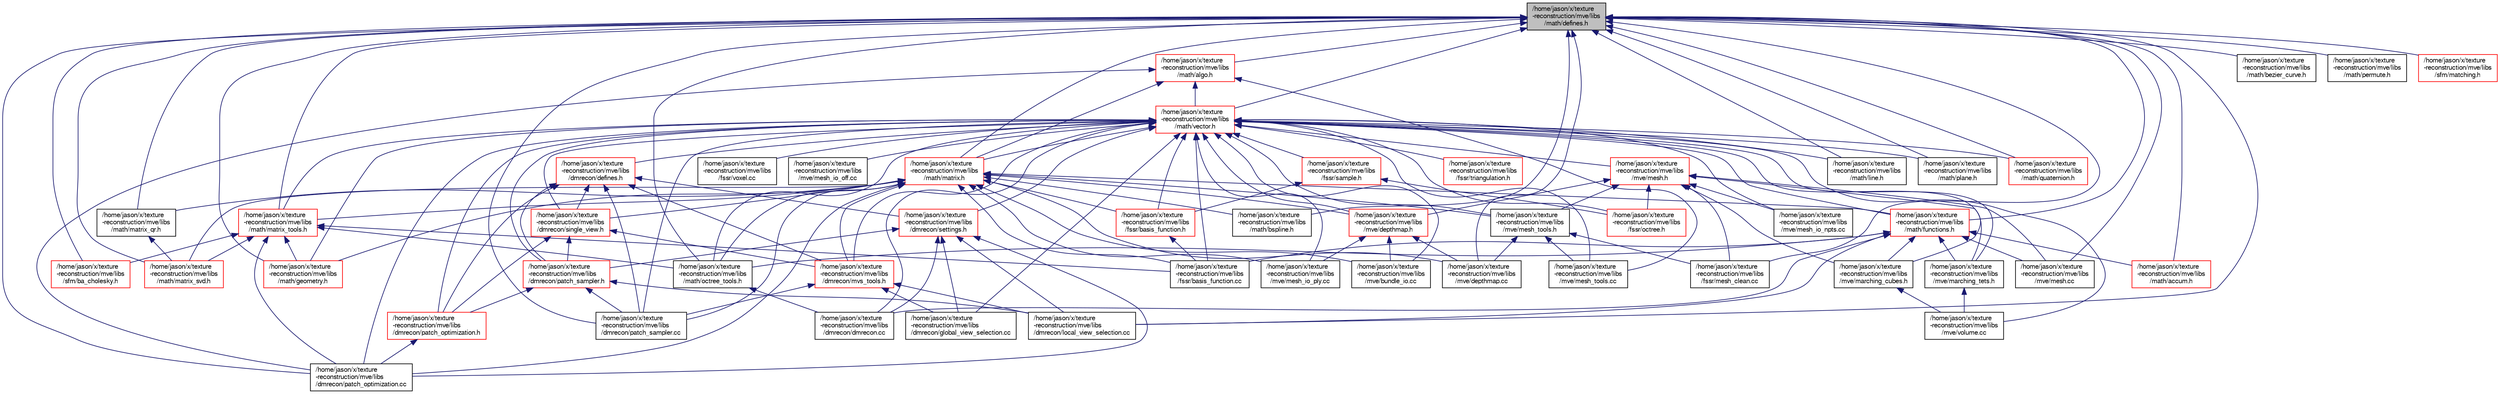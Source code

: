 digraph "/home/jason/x/texture-reconstruction/mve/libs/math/defines.h"
{
  edge [fontname="FreeSans",fontsize="10",labelfontname="FreeSans",labelfontsize="10"];
  node [fontname="FreeSans",fontsize="10",shape=record];
  Node2 [label="/home/jason/x/texture\l-reconstruction/mve/libs\l/math/defines.h",height=0.2,width=0.4,color="black", fillcolor="grey75", style="filled", fontcolor="black"];
  Node2 -> Node3 [dir="back",color="midnightblue",fontsize="10",style="solid",fontname="FreeSans"];
  Node3 [label="/home/jason/x/texture\l-reconstruction/mve/libs\l/math/vector.h",height=0.2,width=0.4,color="red", fillcolor="white", style="filled",URL="$vector_8h.html"];
  Node3 -> Node4 [dir="back",color="midnightblue",fontsize="10",style="solid",fontname="FreeSans"];
  Node4 [label="/home/jason/x/texture\l-reconstruction/mve/libs\l/dmrecon/defines.h",height=0.2,width=0.4,color="red", fillcolor="white", style="filled",URL="$dmrecon_2defines_8h.html"];
  Node4 -> Node5 [dir="back",color="midnightblue",fontsize="10",style="solid",fontname="FreeSans"];
  Node5 [label="/home/jason/x/texture\l-reconstruction/mve/libs\l/dmrecon/settings.h",height=0.2,width=0.4,color="red", fillcolor="white", style="filled",URL="$settings_8h.html"];
  Node5 -> Node6 [dir="back",color="midnightblue",fontsize="10",style="solid",fontname="FreeSans"];
  Node6 [label="/home/jason/x/texture\l-reconstruction/mve/libs\l/dmrecon/dmrecon.cc",height=0.2,width=0.4,color="black", fillcolor="white", style="filled",URL="$dmrecon_8cc.html"];
  Node5 -> Node7 [dir="back",color="midnightblue",fontsize="10",style="solid",fontname="FreeSans"];
  Node7 [label="/home/jason/x/texture\l-reconstruction/mve/libs\l/dmrecon/patch_sampler.h",height=0.2,width=0.4,color="red", fillcolor="white", style="filled",URL="$patch__sampler_8h.html"];
  Node7 -> Node8 [dir="back",color="midnightblue",fontsize="10",style="solid",fontname="FreeSans"];
  Node8 [label="/home/jason/x/texture\l-reconstruction/mve/libs\l/dmrecon/patch_optimization.h",height=0.2,width=0.4,color="red", fillcolor="white", style="filled",URL="$patch__optimization_8h.html"];
  Node8 -> Node10 [dir="back",color="midnightblue",fontsize="10",style="solid",fontname="FreeSans"];
  Node10 [label="/home/jason/x/texture\l-reconstruction/mve/libs\l/dmrecon/patch_optimization.cc",height=0.2,width=0.4,color="black", fillcolor="white", style="filled",URL="$patch__optimization_8cc.html"];
  Node7 -> Node12 [dir="back",color="midnightblue",fontsize="10",style="solid",fontname="FreeSans"];
  Node12 [label="/home/jason/x/texture\l-reconstruction/mve/libs\l/dmrecon/local_view_selection.cc",height=0.2,width=0.4,color="black", fillcolor="white", style="filled",URL="$local__view__selection_8cc.html"];
  Node7 -> Node13 [dir="back",color="midnightblue",fontsize="10",style="solid",fontname="FreeSans"];
  Node13 [label="/home/jason/x/texture\l-reconstruction/mve/libs\l/dmrecon/patch_sampler.cc",height=0.2,width=0.4,color="black", fillcolor="white", style="filled",URL="$patch__sampler_8cc.html"];
  Node5 -> Node16 [dir="back",color="midnightblue",fontsize="10",style="solid",fontname="FreeSans"];
  Node16 [label="/home/jason/x/texture\l-reconstruction/mve/libs\l/dmrecon/global_view_selection.cc",height=0.2,width=0.4,color="black", fillcolor="white", style="filled",URL="$global__view__selection_8cc.html"];
  Node5 -> Node12 [dir="back",color="midnightblue",fontsize="10",style="solid",fontname="FreeSans"];
  Node5 -> Node10 [dir="back",color="midnightblue",fontsize="10",style="solid",fontname="FreeSans"];
  Node4 -> Node8 [dir="back",color="midnightblue",fontsize="10",style="solid",fontname="FreeSans"];
  Node4 -> Node7 [dir="back",color="midnightblue",fontsize="10",style="solid",fontname="FreeSans"];
  Node4 -> Node17 [dir="back",color="midnightblue",fontsize="10",style="solid",fontname="FreeSans"];
  Node17 [label="/home/jason/x/texture\l-reconstruction/mve/libs\l/dmrecon/single_view.h",height=0.2,width=0.4,color="red", fillcolor="white", style="filled",URL="$single__view_8h.html"];
  Node17 -> Node7 [dir="back",color="midnightblue",fontsize="10",style="solid",fontname="FreeSans"];
  Node17 -> Node8 [dir="back",color="midnightblue",fontsize="10",style="solid",fontname="FreeSans"];
  Node17 -> Node18 [dir="back",color="midnightblue",fontsize="10",style="solid",fontname="FreeSans"];
  Node18 [label="/home/jason/x/texture\l-reconstruction/mve/libs\l/dmrecon/mvs_tools.h",height=0.2,width=0.4,color="red", fillcolor="white", style="filled",URL="$mvs__tools_8h.html"];
  Node18 -> Node16 [dir="back",color="midnightblue",fontsize="10",style="solid",fontname="FreeSans"];
  Node18 -> Node12 [dir="back",color="midnightblue",fontsize="10",style="solid",fontname="FreeSans"];
  Node18 -> Node13 [dir="back",color="midnightblue",fontsize="10",style="solid",fontname="FreeSans"];
  Node4 -> Node18 [dir="back",color="midnightblue",fontsize="10",style="solid",fontname="FreeSans"];
  Node4 -> Node13 [dir="back",color="midnightblue",fontsize="10",style="solid",fontname="FreeSans"];
  Node3 -> Node6 [dir="back",color="midnightblue",fontsize="10",style="solid",fontname="FreeSans"];
  Node3 -> Node24 [dir="back",color="midnightblue",fontsize="10",style="solid",fontname="FreeSans"];
  Node24 [label="/home/jason/x/texture\l-reconstruction/mve/libs\l/math/functions.h",height=0.2,width=0.4,color="red", fillcolor="white", style="filled",URL="$functions_8h.html"];
  Node24 -> Node6 [dir="back",color="midnightblue",fontsize="10",style="solid",fontname="FreeSans"];
  Node24 -> Node25 [dir="back",color="midnightblue",fontsize="10",style="solid",fontname="FreeSans"];
  Node25 [label="/home/jason/x/texture\l-reconstruction/mve/libs\l/math/octree_tools.h",height=0.2,width=0.4,color="black", fillcolor="white", style="filled",URL="$octree__tools_8h.html"];
  Node25 -> Node6 [dir="back",color="midnightblue",fontsize="10",style="solid",fontname="FreeSans"];
  Node24 -> Node77 [dir="back",color="midnightblue",fontsize="10",style="solid",fontname="FreeSans"];
  Node77 [label="/home/jason/x/texture\l-reconstruction/mve/libs\l/math/accum.h",height=0.2,width=0.4,color="red", fillcolor="white", style="filled",URL="$accum_8h.html"];
  Node24 -> Node12 [dir="back",color="midnightblue",fontsize="10",style="solid",fontname="FreeSans"];
  Node24 -> Node78 [dir="back",color="midnightblue",fontsize="10",style="solid",fontname="FreeSans"];
  Node78 [label="/home/jason/x/texture\l-reconstruction/mve/libs\l/fssr/basis_function.cc",height=0.2,width=0.4,color="black", fillcolor="white", style="filled",URL="$basis__function_8cc.html"];
  Node24 -> Node55 [dir="back",color="midnightblue",fontsize="10",style="solid",fontname="FreeSans"];
  Node55 [label="/home/jason/x/texture\l-reconstruction/mve/libs\l/mve/marching_cubes.h",height=0.2,width=0.4,color="black", fillcolor="white", style="filled",URL="$marching__cubes_8h.html"];
  Node55 -> Node56 [dir="back",color="midnightblue",fontsize="10",style="solid",fontname="FreeSans"];
  Node56 [label="/home/jason/x/texture\l-reconstruction/mve/libs\l/mve/volume.cc",height=0.2,width=0.4,color="black", fillcolor="white", style="filled",URL="$volume_8cc.html"];
  Node24 -> Node79 [dir="back",color="midnightblue",fontsize="10",style="solid",fontname="FreeSans"];
  Node79 [label="/home/jason/x/texture\l-reconstruction/mve/libs\l/mve/marching_tets.h",height=0.2,width=0.4,color="black", fillcolor="white", style="filled",URL="$marching__tets_8h.html"];
  Node79 -> Node56 [dir="back",color="midnightblue",fontsize="10",style="solid",fontname="FreeSans"];
  Node24 -> Node80 [dir="back",color="midnightblue",fontsize="10",style="solid",fontname="FreeSans"];
  Node80 [label="/home/jason/x/texture\l-reconstruction/mve/libs\l/mve/mesh.cc",height=0.2,width=0.4,color="black", fillcolor="white", style="filled",URL="$mesh_8cc.html"];
  Node3 -> Node84 [dir="back",color="midnightblue",fontsize="10",style="solid",fontname="FreeSans"];
  Node84 [label="/home/jason/x/texture\l-reconstruction/mve/libs\l/math/matrix.h",height=0.2,width=0.4,color="red", fillcolor="white", style="filled",URL="$matrix_8h.html"];
  Node84 -> Node24 [dir="back",color="midnightblue",fontsize="10",style="solid",fontname="FreeSans"];
  Node84 -> Node25 [dir="back",color="midnightblue",fontsize="10",style="solid",fontname="FreeSans"];
  Node84 -> Node85 [dir="back",color="midnightblue",fontsize="10",style="solid",fontname="FreeSans"];
  Node85 [label="/home/jason/x/texture\l-reconstruction/mve/libs\l/math/matrix_tools.h",height=0.2,width=0.4,color="red", fillcolor="white", style="filled",URL="$matrix__tools_8h.html"];
  Node85 -> Node25 [dir="back",color="midnightblue",fontsize="10",style="solid",fontname="FreeSans"];
  Node85 -> Node10 [dir="back",color="midnightblue",fontsize="10",style="solid",fontname="FreeSans"];
  Node85 -> Node78 [dir="back",color="midnightblue",fontsize="10",style="solid",fontname="FreeSans"];
  Node85 -> Node86 [dir="back",color="midnightblue",fontsize="10",style="solid",fontname="FreeSans"];
  Node86 [label="/home/jason/x/texture\l-reconstruction/mve/libs\l/math/geometry.h",height=0.2,width=0.4,color="red", fillcolor="white", style="filled",URL="$geometry_8h.html"];
  Node85 -> Node88 [dir="back",color="midnightblue",fontsize="10",style="solid",fontname="FreeSans"];
  Node88 [label="/home/jason/x/texture\l-reconstruction/mve/libs\l/math/matrix_svd.h",height=0.2,width=0.4,color="red", fillcolor="white", style="filled",URL="$matrix__svd_8h.html"];
  Node85 -> Node98 [dir="back",color="midnightblue",fontsize="10",style="solid",fontname="FreeSans"];
  Node98 [label="/home/jason/x/texture\l-reconstruction/mve/libs\l/sfm/ba_cholesky.h",height=0.2,width=0.4,color="red", fillcolor="white", style="filled",URL="$ba__cholesky_8h.html"];
  Node84 -> Node17 [dir="back",color="midnightblue",fontsize="10",style="solid",fontname="FreeSans"];
  Node84 -> Node18 [dir="back",color="midnightblue",fontsize="10",style="solid",fontname="FreeSans"];
  Node84 -> Node10 [dir="back",color="midnightblue",fontsize="10",style="solid",fontname="FreeSans"];
  Node84 -> Node13 [dir="back",color="midnightblue",fontsize="10",style="solid",fontname="FreeSans"];
  Node84 -> Node50 [dir="back",color="midnightblue",fontsize="10",style="solid",fontname="FreeSans"];
  Node50 [label="/home/jason/x/texture\l-reconstruction/mve/libs\l/mve/depthmap.h",height=0.2,width=0.4,color="red", fillcolor="white", style="filled",URL="$depthmap_8h.html"];
  Node50 -> Node28 [dir="back",color="midnightblue",fontsize="10",style="solid",fontname="FreeSans"];
  Node28 [label="/home/jason/x/texture\l-reconstruction/mve/libs\l/mve/bundle_io.cc",height=0.2,width=0.4,color="black", fillcolor="white", style="filled",URL="$bundle__io_8cc.html"];
  Node50 -> Node51 [dir="back",color="midnightblue",fontsize="10",style="solid",fontname="FreeSans"];
  Node51 [label="/home/jason/x/texture\l-reconstruction/mve/libs\l/mve/depthmap.cc",height=0.2,width=0.4,color="black", fillcolor="white", style="filled",URL="$depthmap_8cc.html"];
  Node50 -> Node46 [dir="back",color="midnightblue",fontsize="10",style="solid",fontname="FreeSans"];
  Node46 [label="/home/jason/x/texture\l-reconstruction/mve/libs\l/mve/mesh_io_ply.cc",height=0.2,width=0.4,color="black", fillcolor="white", style="filled",URL="$mesh__io__ply_8cc.html"];
  Node84 -> Node78 [dir="back",color="midnightblue",fontsize="10",style="solid",fontname="FreeSans"];
  Node84 -> Node108 [dir="back",color="midnightblue",fontsize="10",style="solid",fontname="FreeSans"];
  Node108 [label="/home/jason/x/texture\l-reconstruction/mve/libs\l/fssr/basis_function.h",height=0.2,width=0.4,color="red", fillcolor="white", style="filled",URL="$basis__function_8h.html"];
  Node108 -> Node78 [dir="back",color="midnightblue",fontsize="10",style="solid",fontname="FreeSans"];
  Node84 -> Node110 [dir="back",color="midnightblue",fontsize="10",style="solid",fontname="FreeSans"];
  Node110 [label="/home/jason/x/texture\l-reconstruction/mve/libs\l/mve/mesh_tools.h",height=0.2,width=0.4,color="black", fillcolor="white", style="filled",URL="$mesh__tools_8h.html"];
  Node110 -> Node111 [dir="back",color="midnightblue",fontsize="10",style="solid",fontname="FreeSans"];
  Node111 [label="/home/jason/x/texture\l-reconstruction/mve/libs\l/fssr/mesh_clean.cc",height=0.2,width=0.4,color="black", fillcolor="white", style="filled",URL="$mesh__clean_8cc.html"];
  Node110 -> Node51 [dir="back",color="midnightblue",fontsize="10",style="solid",fontname="FreeSans"];
  Node110 -> Node112 [dir="back",color="midnightblue",fontsize="10",style="solid",fontname="FreeSans"];
  Node112 [label="/home/jason/x/texture\l-reconstruction/mve/libs\l/mve/mesh_tools.cc",height=0.2,width=0.4,color="black", fillcolor="white", style="filled",URL="$mesh__tools_8cc.html"];
  Node84 -> Node86 [dir="back",color="midnightblue",fontsize="10",style="solid",fontname="FreeSans"];
  Node84 -> Node113 [dir="back",color="midnightblue",fontsize="10",style="solid",fontname="FreeSans"];
  Node113 [label="/home/jason/x/texture\l-reconstruction/mve/libs\l/math/bspline.h",height=0.2,width=0.4,color="black", fillcolor="white", style="filled",URL="$bspline_8h.html"];
  Node84 -> Node114 [dir="back",color="midnightblue",fontsize="10",style="solid",fontname="FreeSans"];
  Node114 [label="/home/jason/x/texture\l-reconstruction/mve/libs\l/math/matrix_qr.h",height=0.2,width=0.4,color="black", fillcolor="white", style="filled",URL="$matrix__qr_8h.html"];
  Node114 -> Node88 [dir="back",color="midnightblue",fontsize="10",style="solid",fontname="FreeSans"];
  Node84 -> Node88 [dir="back",color="midnightblue",fontsize="10",style="solid",fontname="FreeSans"];
  Node84 -> Node28 [dir="back",color="midnightblue",fontsize="10",style="solid",fontname="FreeSans"];
  Node84 -> Node51 [dir="back",color="midnightblue",fontsize="10",style="solid",fontname="FreeSans"];
  Node84 -> Node46 [dir="back",color="midnightblue",fontsize="10",style="solid",fontname="FreeSans"];
  Node3 -> Node25 [dir="back",color="midnightblue",fontsize="10",style="solid",fontname="FreeSans"];
  Node3 -> Node85 [dir="back",color="midnightblue",fontsize="10",style="solid",fontname="FreeSans"];
  Node3 -> Node5 [dir="back",color="midnightblue",fontsize="10",style="solid",fontname="FreeSans"];
  Node3 -> Node129 [dir="back",color="midnightblue",fontsize="10",style="solid",fontname="FreeSans"];
  Node129 [label="/home/jason/x/texture\l-reconstruction/mve/libs\l/mve/mesh.h",height=0.2,width=0.4,color="red", fillcolor="white", style="filled",URL="$mesh_8h.html"];
  Node129 -> Node50 [dir="back",color="midnightblue",fontsize="10",style="solid",fontname="FreeSans"];
  Node129 -> Node132 [dir="back",color="midnightblue",fontsize="10",style="solid",fontname="FreeSans"];
  Node132 [label="/home/jason/x/texture\l-reconstruction/mve/libs\l/fssr/octree.h",height=0.2,width=0.4,color="red", fillcolor="white", style="filled",URL="$octree_8h.html"];
  Node129 -> Node111 [dir="back",color="midnightblue",fontsize="10",style="solid",fontname="FreeSans"];
  Node129 -> Node110 [dir="back",color="midnightblue",fontsize="10",style="solid",fontname="FreeSans"];
  Node129 -> Node55 [dir="back",color="midnightblue",fontsize="10",style="solid",fontname="FreeSans"];
  Node129 -> Node79 [dir="back",color="midnightblue",fontsize="10",style="solid",fontname="FreeSans"];
  Node129 -> Node80 [dir="back",color="midnightblue",fontsize="10",style="solid",fontname="FreeSans"];
  Node129 -> Node146 [dir="back",color="midnightblue",fontsize="10",style="solid",fontname="FreeSans"];
  Node146 [label="/home/jason/x/texture\l-reconstruction/mve/libs\l/mve/mesh_io_npts.cc",height=0.2,width=0.4,color="black", fillcolor="white", style="filled",URL="$mesh__io__npts_8cc.html"];
  Node3 -> Node8 [dir="back",color="midnightblue",fontsize="10",style="solid",fontname="FreeSans"];
  Node3 -> Node7 [dir="back",color="midnightblue",fontsize="10",style="solid",fontname="FreeSans"];
  Node3 -> Node17 [dir="back",color="midnightblue",fontsize="10",style="solid",fontname="FreeSans"];
  Node3 -> Node16 [dir="back",color="midnightblue",fontsize="10",style="solid",fontname="FreeSans"];
  Node3 -> Node18 [dir="back",color="midnightblue",fontsize="10",style="solid",fontname="FreeSans"];
  Node3 -> Node10 [dir="back",color="midnightblue",fontsize="10",style="solid",fontname="FreeSans"];
  Node3 -> Node13 [dir="back",color="midnightblue",fontsize="10",style="solid",fontname="FreeSans"];
  Node3 -> Node50 [dir="back",color="midnightblue",fontsize="10",style="solid",fontname="FreeSans"];
  Node3 -> Node78 [dir="back",color="midnightblue",fontsize="10",style="solid",fontname="FreeSans"];
  Node3 -> Node108 [dir="back",color="midnightblue",fontsize="10",style="solid",fontname="FreeSans"];
  Node3 -> Node153 [dir="back",color="midnightblue",fontsize="10",style="solid",fontname="FreeSans"];
  Node153 [label="/home/jason/x/texture\l-reconstruction/mve/libs\l/fssr/sample.h",height=0.2,width=0.4,color="red", fillcolor="white", style="filled",URL="$sample_8h.html"];
  Node153 -> Node108 [dir="back",color="midnightblue",fontsize="10",style="solid",fontname="FreeSans"];
  Node153 -> Node132 [dir="back",color="midnightblue",fontsize="10",style="solid",fontname="FreeSans"];
  Node3 -> Node132 [dir="back",color="midnightblue",fontsize="10",style="solid",fontname="FreeSans"];
  Node3 -> Node154 [dir="back",color="midnightblue",fontsize="10",style="solid",fontname="FreeSans"];
  Node154 [label="/home/jason/x/texture\l-reconstruction/mve/libs\l/fssr/triangulation.h",height=0.2,width=0.4,color="red", fillcolor="white", style="filled",URL="$triangulation_8h.html"];
  Node3 -> Node110 [dir="back",color="midnightblue",fontsize="10",style="solid",fontname="FreeSans"];
  Node3 -> Node86 [dir="back",color="midnightblue",fontsize="10",style="solid",fontname="FreeSans"];
  Node3 -> Node137 [dir="back",color="midnightblue",fontsize="10",style="solid",fontname="FreeSans"];
  Node137 [label="/home/jason/x/texture\l-reconstruction/mve/libs\l/fssr/voxel.cc",height=0.2,width=0.4,color="black", fillcolor="white", style="filled",URL="$voxel_8cc.html"];
  Node3 -> Node155 [dir="back",color="midnightblue",fontsize="10",style="solid",fontname="FreeSans"];
  Node155 [label="/home/jason/x/texture\l-reconstruction/mve/libs\l/math/line.h",height=0.2,width=0.4,color="black", fillcolor="white", style="filled",URL="$line_8h.html"];
  Node3 -> Node156 [dir="back",color="midnightblue",fontsize="10",style="solid",fontname="FreeSans"];
  Node156 [label="/home/jason/x/texture\l-reconstruction/mve/libs\l/math/plane.h",height=0.2,width=0.4,color="black", fillcolor="white", style="filled",URL="$plane_8h.html"];
  Node3 -> Node157 [dir="back",color="midnightblue",fontsize="10",style="solid",fontname="FreeSans"];
  Node157 [label="/home/jason/x/texture\l-reconstruction/mve/libs\l/math/quaternion.h",height=0.2,width=0.4,color="red", fillcolor="white", style="filled",URL="$quaternion_8h.html"];
  Node3 -> Node28 [dir="back",color="midnightblue",fontsize="10",style="solid",fontname="FreeSans"];
  Node3 -> Node55 [dir="back",color="midnightblue",fontsize="10",style="solid",fontname="FreeSans"];
  Node3 -> Node79 [dir="back",color="midnightblue",fontsize="10",style="solid",fontname="FreeSans"];
  Node3 -> Node146 [dir="back",color="midnightblue",fontsize="10",style="solid",fontname="FreeSans"];
  Node3 -> Node144 [dir="back",color="midnightblue",fontsize="10",style="solid",fontname="FreeSans"];
  Node144 [label="/home/jason/x/texture\l-reconstruction/mve/libs\l/mve/mesh_io_off.cc",height=0.2,width=0.4,color="black", fillcolor="white", style="filled",URL="$mesh__io__off_8cc.html"];
  Node3 -> Node46 [dir="back",color="midnightblue",fontsize="10",style="solid",fontname="FreeSans"];
  Node3 -> Node112 [dir="back",color="midnightblue",fontsize="10",style="solid",fontname="FreeSans"];
  Node3 -> Node56 [dir="back",color="midnightblue",fontsize="10",style="solid",fontname="FreeSans"];
  Node2 -> Node159 [dir="back",color="midnightblue",fontsize="10",style="solid",fontname="FreeSans"];
  Node159 [label="/home/jason/x/texture\l-reconstruction/mve/libs\l/math/algo.h",height=0.2,width=0.4,color="red", fillcolor="white", style="filled",URL="$algo_8h.html"];
  Node159 -> Node3 [dir="back",color="midnightblue",fontsize="10",style="solid",fontname="FreeSans"];
  Node159 -> Node84 [dir="back",color="midnightblue",fontsize="10",style="solid",fontname="FreeSans"];
  Node159 -> Node10 [dir="back",color="midnightblue",fontsize="10",style="solid",fontname="FreeSans"];
  Node159 -> Node112 [dir="back",color="midnightblue",fontsize="10",style="solid",fontname="FreeSans"];
  Node2 -> Node24 [dir="back",color="midnightblue",fontsize="10",style="solid",fontname="FreeSans"];
  Node2 -> Node84 [dir="back",color="midnightblue",fontsize="10",style="solid",fontname="FreeSans"];
  Node2 -> Node25 [dir="back",color="midnightblue",fontsize="10",style="solid",fontname="FreeSans"];
  Node2 -> Node85 [dir="back",color="midnightblue",fontsize="10",style="solid",fontname="FreeSans"];
  Node2 -> Node77 [dir="back",color="midnightblue",fontsize="10",style="solid",fontname="FreeSans"];
  Node2 -> Node12 [dir="back",color="midnightblue",fontsize="10",style="solid",fontname="FreeSans"];
  Node2 -> Node10 [dir="back",color="midnightblue",fontsize="10",style="solid",fontname="FreeSans"];
  Node2 -> Node13 [dir="back",color="midnightblue",fontsize="10",style="solid",fontname="FreeSans"];
  Node2 -> Node111 [dir="back",color="midnightblue",fontsize="10",style="solid",fontname="FreeSans"];
  Node2 -> Node86 [dir="back",color="midnightblue",fontsize="10",style="solid",fontname="FreeSans"];
  Node2 -> Node161 [dir="back",color="midnightblue",fontsize="10",style="solid",fontname="FreeSans"];
  Node161 [label="/home/jason/x/texture\l-reconstruction/mve/libs\l/math/bezier_curve.h",height=0.2,width=0.4,color="black", fillcolor="white", style="filled",URL="$bezier__curve_8h.html"];
  Node2 -> Node113 [dir="back",color="midnightblue",fontsize="10",style="solid",fontname="FreeSans"];
  Node2 -> Node155 [dir="back",color="midnightblue",fontsize="10",style="solid",fontname="FreeSans"];
  Node2 -> Node114 [dir="back",color="midnightblue",fontsize="10",style="solid",fontname="FreeSans"];
  Node2 -> Node88 [dir="back",color="midnightblue",fontsize="10",style="solid",fontname="FreeSans"];
  Node2 -> Node162 [dir="back",color="midnightblue",fontsize="10",style="solid",fontname="FreeSans"];
  Node162 [label="/home/jason/x/texture\l-reconstruction/mve/libs\l/math/permute.h",height=0.2,width=0.4,color="black", fillcolor="white", style="filled",URL="$permute_8h.html"];
  Node2 -> Node156 [dir="back",color="midnightblue",fontsize="10",style="solid",fontname="FreeSans"];
  Node2 -> Node157 [dir="back",color="midnightblue",fontsize="10",style="solid",fontname="FreeSans"];
  Node2 -> Node51 [dir="back",color="midnightblue",fontsize="10",style="solid",fontname="FreeSans"];
  Node2 -> Node80 [dir="back",color="midnightblue",fontsize="10",style="solid",fontname="FreeSans"];
  Node2 -> Node98 [dir="back",color="midnightblue",fontsize="10",style="solid",fontname="FreeSans"];
  Node2 -> Node163 [dir="back",color="midnightblue",fontsize="10",style="solid",fontname="FreeSans"];
  Node163 [label="/home/jason/x/texture\l-reconstruction/mve/libs\l/sfm/matching.h",height=0.2,width=0.4,color="red", fillcolor="white", style="filled",URL="$matching_8h.html"];
}
